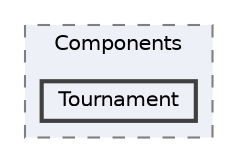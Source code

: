 digraph "UI/Components/Tournament"
{
 // LATEX_PDF_SIZE
  bgcolor="transparent";
  edge [fontname=Helvetica,fontsize=10,labelfontname=Helvetica,labelfontsize=10];
  node [fontname=Helvetica,fontsize=10,shape=box,height=0.2,width=0.4];
  compound=true
  subgraph clusterdir_de261c85cb9b9ff9d3563e4f7cfc6934 {
    graph [ bgcolor="#edf0f7", pencolor="grey50", label="Components", fontname=Helvetica,fontsize=10 style="filled,dashed", URL="dir_de261c85cb9b9ff9d3563e4f7cfc6934.html",tooltip=""]
  dir_6cb2b881950aad2f5ac54623de9a9409 [label="Tournament", fillcolor="#edf0f7", color="grey25", style="filled,bold", URL="dir_6cb2b881950aad2f5ac54623de9a9409.html",tooltip=""];
  }
}
